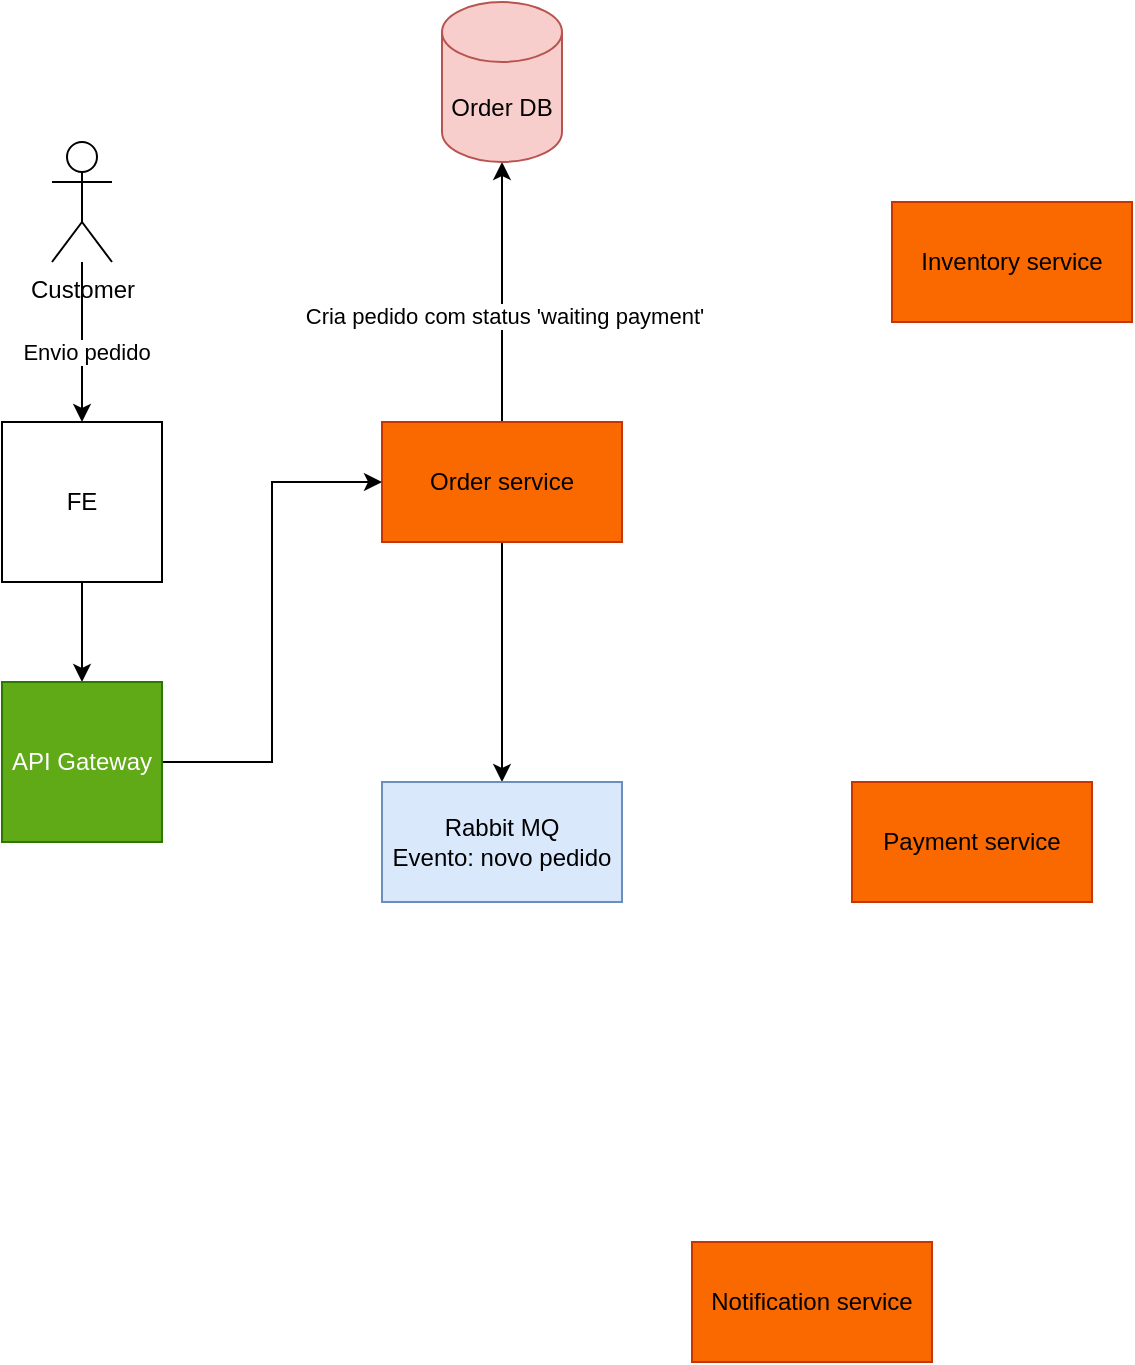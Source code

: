 <mxfile version="24.7.17">
  <diagram name="Page-1" id="3B5FVDh_480xOFaThor2">
    <mxGraphModel dx="1389" dy="745" grid="1" gridSize="10" guides="1" tooltips="1" connect="1" arrows="1" fold="1" page="1" pageScale="1" pageWidth="850" pageHeight="1100" math="0" shadow="0">
      <root>
        <mxCell id="0" />
        <mxCell id="1" parent="0" />
        <mxCell id="RxAN3Sm5ADNWxIkwrC-l-19" style="edgeStyle=orthogonalEdgeStyle;rounded=0;orthogonalLoop=1;jettySize=auto;html=1;" edge="1" parent="1" source="RxAN3Sm5ADNWxIkwrC-l-1" target="RxAN3Sm5ADNWxIkwrC-l-18">
          <mxGeometry relative="1" as="geometry" />
        </mxCell>
        <mxCell id="RxAN3Sm5ADNWxIkwrC-l-20" value="Cria pedido com status &#39;waiting payment&#39;" style="edgeLabel;html=1;align=center;verticalAlign=middle;resizable=0;points=[];" vertex="1" connectable="0" parent="RxAN3Sm5ADNWxIkwrC-l-19">
          <mxGeometry x="-0.179" y="-1" relative="1" as="geometry">
            <mxPoint as="offset" />
          </mxGeometry>
        </mxCell>
        <mxCell id="RxAN3Sm5ADNWxIkwrC-l-26" style="edgeStyle=orthogonalEdgeStyle;rounded=0;orthogonalLoop=1;jettySize=auto;html=1;entryX=0.5;entryY=0;entryDx=0;entryDy=0;" edge="1" parent="1" source="RxAN3Sm5ADNWxIkwrC-l-1" target="RxAN3Sm5ADNWxIkwrC-l-22">
          <mxGeometry relative="1" as="geometry" />
        </mxCell>
        <mxCell id="RxAN3Sm5ADNWxIkwrC-l-1" value="Order service" style="rounded=0;whiteSpace=wrap;html=1;fillColor=#fa6800;fontColor=#000000;strokeColor=#C73500;" vertex="1" parent="1">
          <mxGeometry x="305" y="280" width="120" height="60" as="geometry" />
        </mxCell>
        <mxCell id="RxAN3Sm5ADNWxIkwrC-l-2" value="Payment service" style="rounded=0;whiteSpace=wrap;html=1;fillColor=#fa6800;fontColor=#000000;strokeColor=#C73500;" vertex="1" parent="1">
          <mxGeometry x="540" y="460" width="120" height="60" as="geometry" />
        </mxCell>
        <mxCell id="RxAN3Sm5ADNWxIkwrC-l-3" value="Notification service" style="rounded=0;whiteSpace=wrap;html=1;fillColor=#fa6800;fontColor=#000000;strokeColor=#C73500;" vertex="1" parent="1">
          <mxGeometry x="460" y="690" width="120" height="60" as="geometry" />
        </mxCell>
        <mxCell id="RxAN3Sm5ADNWxIkwrC-l-4" value="Inventory service" style="rounded=0;whiteSpace=wrap;html=1;fillColor=#fa6800;fontColor=#000000;strokeColor=#C73500;" vertex="1" parent="1">
          <mxGeometry x="560" y="170" width="120" height="60" as="geometry" />
        </mxCell>
        <mxCell id="RxAN3Sm5ADNWxIkwrC-l-7" style="edgeStyle=orthogonalEdgeStyle;rounded=0;orthogonalLoop=1;jettySize=auto;html=1;entryX=0.5;entryY=0;entryDx=0;entryDy=0;" edge="1" parent="1" source="RxAN3Sm5ADNWxIkwrC-l-5">
          <mxGeometry relative="1" as="geometry">
            <mxPoint x="155" y="280.0" as="targetPoint" />
          </mxGeometry>
        </mxCell>
        <mxCell id="RxAN3Sm5ADNWxIkwrC-l-14" value="Envio pedido" style="edgeLabel;html=1;align=center;verticalAlign=middle;resizable=0;points=[];" vertex="1" connectable="0" parent="RxAN3Sm5ADNWxIkwrC-l-7">
          <mxGeometry x="0.13" y="1" relative="1" as="geometry">
            <mxPoint as="offset" />
          </mxGeometry>
        </mxCell>
        <mxCell id="RxAN3Sm5ADNWxIkwrC-l-5" value="Customer" style="shape=umlActor;verticalLabelPosition=bottom;verticalAlign=top;html=1;outlineConnect=0;" vertex="1" parent="1">
          <mxGeometry x="140" y="140" width="30" height="60" as="geometry" />
        </mxCell>
        <mxCell id="RxAN3Sm5ADNWxIkwrC-l-16" style="edgeStyle=orthogonalEdgeStyle;rounded=0;orthogonalLoop=1;jettySize=auto;html=1;entryX=0.5;entryY=0;entryDx=0;entryDy=0;" edge="1" parent="1" source="RxAN3Sm5ADNWxIkwrC-l-8" target="RxAN3Sm5ADNWxIkwrC-l-15">
          <mxGeometry relative="1" as="geometry" />
        </mxCell>
        <mxCell id="RxAN3Sm5ADNWxIkwrC-l-8" value="FE" style="whiteSpace=wrap;html=1;aspect=fixed;" vertex="1" parent="1">
          <mxGeometry x="115" y="280" width="80" height="80" as="geometry" />
        </mxCell>
        <mxCell id="RxAN3Sm5ADNWxIkwrC-l-17" style="edgeStyle=orthogonalEdgeStyle;rounded=0;orthogonalLoop=1;jettySize=auto;html=1;entryX=0;entryY=0.5;entryDx=0;entryDy=0;" edge="1" parent="1" source="RxAN3Sm5ADNWxIkwrC-l-15" target="RxAN3Sm5ADNWxIkwrC-l-1">
          <mxGeometry relative="1" as="geometry" />
        </mxCell>
        <mxCell id="RxAN3Sm5ADNWxIkwrC-l-15" value="API Gateway" style="whiteSpace=wrap;html=1;aspect=fixed;fillColor=#60a917;fontColor=#ffffff;strokeColor=#2D7600;" vertex="1" parent="1">
          <mxGeometry x="115" y="410" width="80" height="80" as="geometry" />
        </mxCell>
        <mxCell id="RxAN3Sm5ADNWxIkwrC-l-18" value="Order DB" style="shape=cylinder3;whiteSpace=wrap;html=1;boundedLbl=1;backgroundOutline=1;size=15;fillColor=#f8cecc;strokeColor=#b85450;" vertex="1" parent="1">
          <mxGeometry x="335" y="70" width="60" height="80" as="geometry" />
        </mxCell>
        <mxCell id="RxAN3Sm5ADNWxIkwrC-l-22" value="Rabbit MQ&lt;br&gt;Evento: novo pedido" style="rounded=0;whiteSpace=wrap;html=1;fillColor=#dae8fc;strokeColor=#6c8ebf;" vertex="1" parent="1">
          <mxGeometry x="305" y="460" width="120" height="60" as="geometry" />
        </mxCell>
      </root>
    </mxGraphModel>
  </diagram>
</mxfile>
